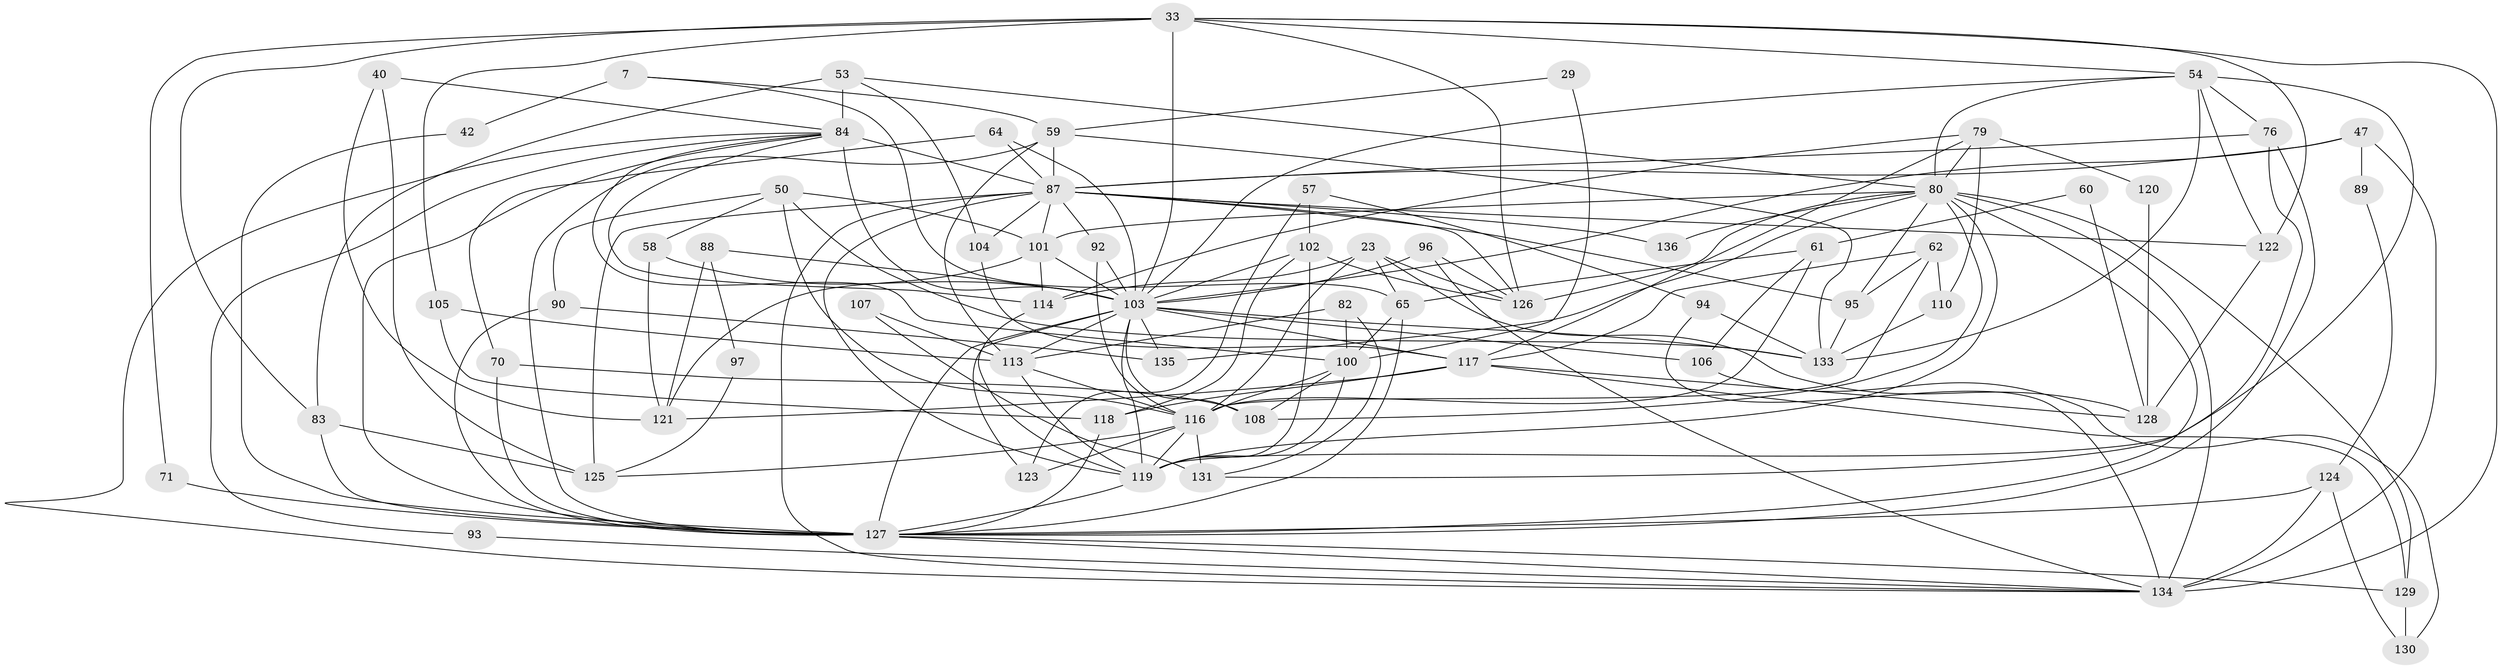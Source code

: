 // original degree distribution, {9: 0.007352941176470588, 4: 0.2647058823529412, 3: 0.3014705882352941, 2: 0.11029411764705882, 5: 0.19852941176470587, 6: 0.08088235294117647, 7: 0.022058823529411766, 8: 0.014705882352941176}
// Generated by graph-tools (version 1.1) at 2025/50/03/09/25 04:50:45]
// undirected, 68 vertices, 170 edges
graph export_dot {
graph [start="1"]
  node [color=gray90,style=filled];
  7;
  23 [super="+13"];
  29;
  33 [super="+9+21"];
  40;
  42 [super="+25"];
  47;
  50 [super="+45"];
  53;
  54 [super="+49"];
  57;
  58;
  59 [super="+55"];
  60;
  61;
  62;
  64;
  65;
  70;
  71;
  76 [super="+17"];
  79;
  80 [super="+14+5+15"];
  82;
  83 [super="+44"];
  84 [super="+72"];
  87 [super="+16+46+81+77"];
  88;
  89;
  90;
  92;
  93;
  94;
  95;
  96;
  97;
  100;
  101 [super="+67"];
  102;
  103 [super="+73+6+78+68+74+98"];
  104;
  105;
  106;
  107;
  108 [super="+26"];
  110;
  113 [super="+35"];
  114 [super="+8+32"];
  116 [super="+69+30"];
  117 [super="+27+109"];
  118;
  119 [super="+48+43+111"];
  120;
  121 [super="+10"];
  122;
  123;
  124;
  125 [super="+115"];
  126 [super="+99"];
  127 [super="+85+112"];
  128 [super="+52"];
  129;
  130;
  131 [super="+63"];
  133 [super="+22+91"];
  134 [super="+75+86"];
  135 [super="+132"];
  136;
  7 -- 65;
  7 -- 42 [weight=2];
  7 -- 59;
  23 -- 65;
  23 -- 114;
  23 -- 128;
  23 -- 126;
  23 -- 116;
  29 -- 100;
  29 -- 59;
  33 -- 71;
  33 -- 83;
  33 -- 134;
  33 -- 126;
  33 -- 105;
  33 -- 122;
  33 -- 103 [weight=2];
  33 -- 54;
  40 -- 121;
  40 -- 84;
  40 -- 125;
  42 -- 127;
  47 -- 134 [weight=3];
  47 -- 89;
  47 -- 103;
  47 -- 87;
  50 -- 58;
  50 -- 90;
  50 -- 133;
  50 -- 116;
  50 -- 101;
  53 -- 80;
  53 -- 104;
  53 -- 84 [weight=2];
  53 -- 83;
  54 -- 80;
  54 -- 122;
  54 -- 103;
  54 -- 133;
  54 -- 119;
  54 -- 76;
  57 -- 102;
  57 -- 123;
  57 -- 94;
  58 -- 121;
  58 -- 103;
  59 -- 113;
  59 -- 133 [weight=2];
  59 -- 127 [weight=2];
  59 -- 87;
  60 -- 128;
  60 -- 61;
  61 -- 106;
  61 -- 116;
  61 -- 65;
  62 -- 95;
  62 -- 110;
  62 -- 116;
  62 -- 117;
  64 -- 70;
  64 -- 103;
  64 -- 87;
  65 -- 100;
  65 -- 127;
  70 -- 108;
  70 -- 127;
  71 -- 127 [weight=2];
  76 -- 131;
  76 -- 127;
  76 -- 87;
  79 -- 114;
  79 -- 80;
  79 -- 110;
  79 -- 120;
  79 -- 117;
  80 -- 95;
  80 -- 129;
  80 -- 134;
  80 -- 108;
  80 -- 136;
  80 -- 135 [weight=2];
  80 -- 126;
  80 -- 127;
  80 -- 119 [weight=2];
  80 -- 101;
  82 -- 113 [weight=2];
  82 -- 100;
  82 -- 131;
  83 -- 127;
  83 -- 125 [weight=2];
  84 -- 100;
  84 -- 134;
  84 -- 103 [weight=4];
  84 -- 93;
  84 -- 127;
  84 -- 114 [weight=2];
  84 -- 87 [weight=3];
  87 -- 126 [weight=3];
  87 -- 134;
  87 -- 95;
  87 -- 101 [weight=2];
  87 -- 119;
  87 -- 92;
  87 -- 104;
  87 -- 136;
  87 -- 122 [weight=2];
  87 -- 125;
  88 -- 97;
  88 -- 121;
  88 -- 103;
  89 -- 124;
  90 -- 135;
  90 -- 127;
  92 -- 116;
  92 -- 103;
  93 -- 134;
  94 -- 134;
  94 -- 133;
  95 -- 133;
  96 -- 126;
  96 -- 134;
  96 -- 103 [weight=2];
  97 -- 125;
  100 -- 108 [weight=2];
  100 -- 116;
  100 -- 119;
  101 -- 114;
  101 -- 103;
  101 -- 121;
  102 -- 119;
  102 -- 118;
  102 -- 126;
  102 -- 103;
  103 -- 123;
  103 -- 108;
  103 -- 113;
  103 -- 117 [weight=3];
  103 -- 135;
  103 -- 127 [weight=4];
  103 -- 133;
  103 -- 106;
  103 -- 119;
  104 -- 117;
  105 -- 118;
  105 -- 113;
  106 -- 130;
  107 -- 113;
  107 -- 131;
  110 -- 133;
  113 -- 119;
  113 -- 116;
  114 -- 119 [weight=2];
  116 -- 131 [weight=2];
  116 -- 123;
  116 -- 125;
  116 -- 119;
  117 -- 128;
  117 -- 129;
  117 -- 118;
  117 -- 121;
  118 -- 127;
  119 -- 127 [weight=2];
  120 -- 128;
  122 -- 128 [weight=2];
  124 -- 130;
  124 -- 134;
  124 -- 127;
  127 -- 129;
  127 -- 134;
  129 -- 130;
}

